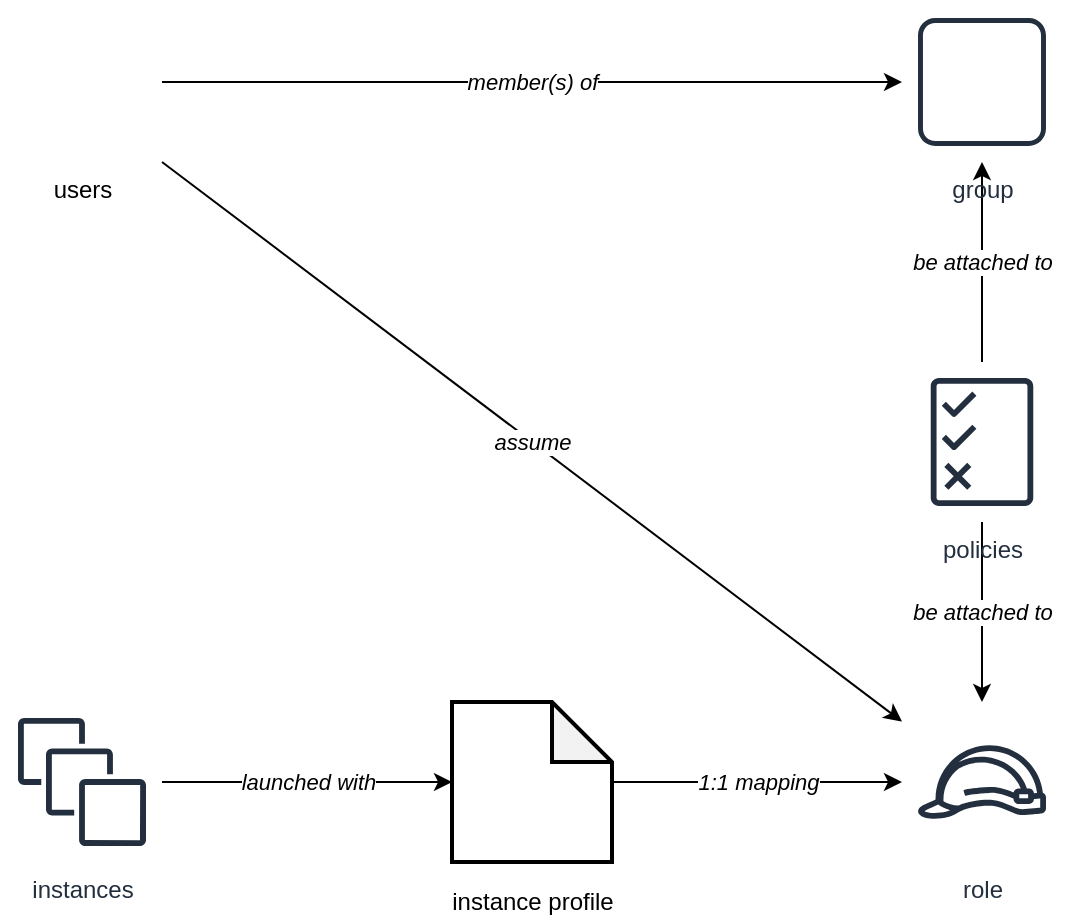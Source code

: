 <mxfile version="14.1.1" type="device"><diagram id="dHvrXWEaGv5eLguz0q0T" name="Page-1"><mxGraphModel dx="1248" dy="741" grid="1" gridSize="10" guides="1" tooltips="1" connect="1" arrows="1" fold="1" page="1" pageScale="1" pageWidth="1169" pageHeight="827" math="0" shadow="0" extFonts="Indie Flower^https://fonts.googleapis.com/css?family=Indie+Flower"><root><mxCell id="0"/><mxCell id="1" parent="0"/><mxCell id="FgBYXMFVVBd4dXKPRovp-26" value="member(s) of" style="edgeStyle=orthogonalEdgeStyle;rounded=0;orthogonalLoop=1;jettySize=auto;html=1;fontStyle=2" parent="1" source="FgBYXMFVVBd4dXKPRovp-3" target="FgBYXMFVVBd4dXKPRovp-22" edge="1"><mxGeometry relative="1" as="geometry"/></mxCell><mxCell id="FgBYXMFVVBd4dXKPRovp-3" value="users" style="shape=image;html=1;verticalAlign=top;verticalLabelPosition=bottom;labelBackgroundColor=#ffffff;imageAspect=0;aspect=fixed;image=https://cdn0.iconfinder.com/data/icons/basic-ui-1-line/64/Artboard_19-128.png;fontStyle=0" parent="1" vertex="1"><mxGeometry x="190" y="220" width="80" height="80" as="geometry"/></mxCell><mxCell id="FgBYXMFVVBd4dXKPRovp-27" value="be attached to" style="edgeStyle=orthogonalEdgeStyle;rounded=0;orthogonalLoop=1;jettySize=auto;html=1;fontStyle=2" parent="1" source="FgBYXMFVVBd4dXKPRovp-6" target="FgBYXMFVVBd4dXKPRovp-22" edge="1"><mxGeometry relative="1" as="geometry"/></mxCell><mxCell id="FgBYXMFVVBd4dXKPRovp-28" value="be attached to" style="edgeStyle=orthogonalEdgeStyle;rounded=0;orthogonalLoop=1;jettySize=auto;html=1;fontStyle=2" parent="1" source="FgBYXMFVVBd4dXKPRovp-6" target="FgBYXMFVVBd4dXKPRovp-7" edge="1"><mxGeometry relative="1" as="geometry"/></mxCell><mxCell id="FgBYXMFVVBd4dXKPRovp-6" value="policies" style="outlineConnect=0;fontColor=#232F3E;gradientColor=none;strokeColor=#232F3E;fillColor=#ffffff;dashed=0;verticalLabelPosition=bottom;verticalAlign=top;align=center;html=1;fontSize=12;fontStyle=0;aspect=fixed;shape=mxgraph.aws4.resourceIcon;resIcon=mxgraph.aws4.permissions;" parent="1" vertex="1"><mxGeometry x="640" y="400" width="80" height="80" as="geometry"/></mxCell><mxCell id="FgBYXMFVVBd4dXKPRovp-7" value="role" style="outlineConnect=0;fontColor=#232F3E;gradientColor=none;strokeColor=#232F3E;fillColor=#ffffff;dashed=0;verticalLabelPosition=bottom;verticalAlign=top;align=center;html=1;fontSize=12;fontStyle=0;aspect=fixed;shape=mxgraph.aws4.resourceIcon;resIcon=mxgraph.aws4.role;" parent="1" vertex="1"><mxGeometry x="640" y="570" width="80" height="80" as="geometry"/></mxCell><mxCell id="FgBYXMFVVBd4dXKPRovp-30" value="launched with" style="edgeStyle=orthogonalEdgeStyle;rounded=0;orthogonalLoop=1;jettySize=auto;html=1;fontStyle=2" parent="1" source="FgBYXMFVVBd4dXKPRovp-21" target="FgBYXMFVVBd4dXKPRovp-23" edge="1"><mxGeometry relative="1" as="geometry"/></mxCell><mxCell id="FgBYXMFVVBd4dXKPRovp-21" value="instances" style="outlineConnect=0;fontColor=#232F3E;gradientColor=none;strokeColor=#232F3E;fillColor=#ffffff;dashed=0;verticalLabelPosition=bottom;verticalAlign=top;align=center;html=1;fontSize=12;fontStyle=0;aspect=fixed;shape=mxgraph.aws4.resourceIcon;resIcon=mxgraph.aws4.instances;" parent="1" vertex="1"><mxGeometry x="190" y="570" width="80" height="80" as="geometry"/></mxCell><mxCell id="FgBYXMFVVBd4dXKPRovp-22" value="group" style="outlineConnect=0;fontColor=#232F3E;gradientColor=none;strokeColor=#232F3E;fillColor=#ffffff;dashed=0;verticalLabelPosition=bottom;verticalAlign=top;align=center;html=1;fontSize=12;fontStyle=0;aspect=fixed;shape=mxgraph.aws4.resourceIcon;resIcon=mxgraph.aws4.instance;" parent="1" vertex="1"><mxGeometry x="640" y="220" width="80" height="80" as="geometry"/></mxCell><mxCell id="FgBYXMFVVBd4dXKPRovp-25" value="" style="group;fontStyle=0" parent="1" vertex="1" connectable="0"><mxGeometry x="410.62" y="570" width="88.75" height="110" as="geometry"/></mxCell><mxCell id="FgBYXMFVVBd4dXKPRovp-23" value="" style="shape=note;whiteSpace=wrap;html=1;backgroundOutline=1;darkOpacity=0.05;align=left;strokeWidth=2;" parent="FgBYXMFVVBd4dXKPRovp-25" vertex="1"><mxGeometry x="4.38" width="80" height="80" as="geometry"/></mxCell><mxCell id="FgBYXMFVVBd4dXKPRovp-24" value="instance profile" style="text;html=1;strokeColor=none;fillColor=none;align=center;verticalAlign=middle;whiteSpace=wrap;rounded=0;" parent="FgBYXMFVVBd4dXKPRovp-25" vertex="1"><mxGeometry y="90" width="88.75" height="20" as="geometry"/></mxCell><mxCell id="FgBYXMFVVBd4dXKPRovp-29" value="1:1 mapping" style="edgeStyle=orthogonalEdgeStyle;rounded=0;orthogonalLoop=1;jettySize=auto;html=1;startArrow=none;startFill=0;fontStyle=2" parent="1" source="FgBYXMFVVBd4dXKPRovp-23" target="FgBYXMFVVBd4dXKPRovp-7" edge="1"><mxGeometry relative="1" as="geometry"/></mxCell><mxCell id="FgBYXMFVVBd4dXKPRovp-33" value="assume" style="endArrow=classic;html=1;exitX=1;exitY=1;exitDx=0;exitDy=0;fontStyle=2" parent="1" source="FgBYXMFVVBd4dXKPRovp-3" target="FgBYXMFVVBd4dXKPRovp-7" edge="1"><mxGeometry width="50" height="50" relative="1" as="geometry"><mxPoint x="580" y="500" as="sourcePoint"/><mxPoint x="630" y="450" as="targetPoint"/></mxGeometry></mxCell><mxCell id="FgBYXMFVVBd4dXKPRovp-35" value="" style="shape=image;html=1;verticalAlign=top;verticalLabelPosition=bottom;labelBackgroundColor=#ffffff;imageAspect=0;aspect=fixed;image=https://cdn0.iconfinder.com/data/icons/basic-ui-1-line/64/Artboard_19-128.png;fontStyle=0" parent="1" vertex="1"><mxGeometry x="660" y="240" width="40" height="40" as="geometry"/></mxCell></root></mxGraphModel></diagram></mxfile>